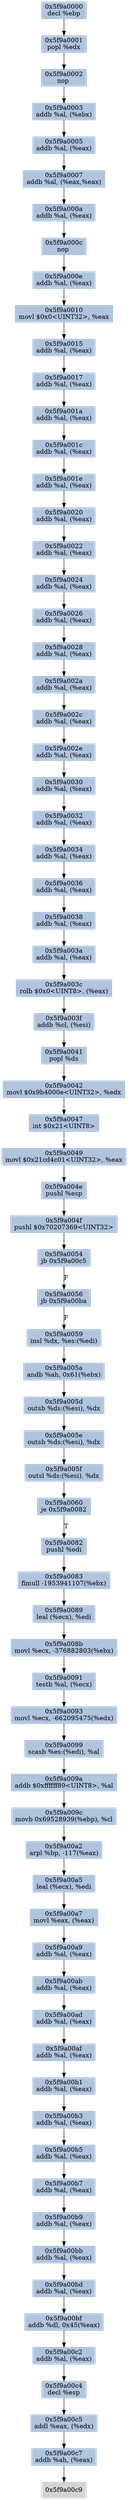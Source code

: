 digraph G {
node[shape=rectangle,style=filled,fillcolor=lightsteelblue,color=lightsteelblue]
bgcolor="transparent"
a0x5f9a0000decl_ebp[label="0x5f9a0000\ndecl %ebp"];
a0x5f9a0001popl_edx[label="0x5f9a0001\npopl %edx"];
a0x5f9a0002nop_[label="0x5f9a0002\nnop "];
a0x5f9a0003addb_al_ebx_[label="0x5f9a0003\naddb %al, (%ebx)"];
a0x5f9a0005addb_al_eax_[label="0x5f9a0005\naddb %al, (%eax)"];
a0x5f9a0007addb_al_eaxeax_[label="0x5f9a0007\naddb %al, (%eax,%eax)"];
a0x5f9a000aaddb_al_eax_[label="0x5f9a000a\naddb %al, (%eax)"];
a0x5f9a000cnop_[label="0x5f9a000c\nnop "];
a0x5f9a000eaddb_al_eax_[label="0x5f9a000e\naddb %al, (%eax)"];
a0x5f9a0010movl_0x0UINT32_eax[label="0x5f9a0010\nmovl $0x0<UINT32>, %eax"];
a0x5f9a0015addb_al_eax_[label="0x5f9a0015\naddb %al, (%eax)"];
a0x5f9a0017addb_al_eax_[label="0x5f9a0017\naddb %al, (%eax)"];
a0x5f9a001aaddb_al_eax_[label="0x5f9a001a\naddb %al, (%eax)"];
a0x5f9a001caddb_al_eax_[label="0x5f9a001c\naddb %al, (%eax)"];
a0x5f9a001eaddb_al_eax_[label="0x5f9a001e\naddb %al, (%eax)"];
a0x5f9a0020addb_al_eax_[label="0x5f9a0020\naddb %al, (%eax)"];
a0x5f9a0022addb_al_eax_[label="0x5f9a0022\naddb %al, (%eax)"];
a0x5f9a0024addb_al_eax_[label="0x5f9a0024\naddb %al, (%eax)"];
a0x5f9a0026addb_al_eax_[label="0x5f9a0026\naddb %al, (%eax)"];
a0x5f9a0028addb_al_eax_[label="0x5f9a0028\naddb %al, (%eax)"];
a0x5f9a002aaddb_al_eax_[label="0x5f9a002a\naddb %al, (%eax)"];
a0x5f9a002caddb_al_eax_[label="0x5f9a002c\naddb %al, (%eax)"];
a0x5f9a002eaddb_al_eax_[label="0x5f9a002e\naddb %al, (%eax)"];
a0x5f9a0030addb_al_eax_[label="0x5f9a0030\naddb %al, (%eax)"];
a0x5f9a0032addb_al_eax_[label="0x5f9a0032\naddb %al, (%eax)"];
a0x5f9a0034addb_al_eax_[label="0x5f9a0034\naddb %al, (%eax)"];
a0x5f9a0036addb_al_eax_[label="0x5f9a0036\naddb %al, (%eax)"];
a0x5f9a0038addb_al_eax_[label="0x5f9a0038\naddb %al, (%eax)"];
a0x5f9a003aaddb_al_eax_[label="0x5f9a003a\naddb %al, (%eax)"];
a0x5f9a003crolb_0x0UINT8_eax_[label="0x5f9a003c\nrolb $0x0<UINT8>, (%eax)"];
a0x5f9a003faddb_cl_esi_[label="0x5f9a003f\naddb %cl, (%esi)"];
a0x5f9a0041popl_ds[label="0x5f9a0041\npopl %ds"];
a0x5f9a0042movl_0x9b4000eUINT32_edx[label="0x5f9a0042\nmovl $0x9b4000e<UINT32>, %edx"];
a0x5f9a0047int_0x21UINT8[label="0x5f9a0047\nint $0x21<UINT8>"];
a0x5f9a0049movl_0x21cd4c01UINT32_eax[label="0x5f9a0049\nmovl $0x21cd4c01<UINT32>, %eax"];
a0x5f9a004epushl_esp[label="0x5f9a004e\npushl %esp"];
a0x5f9a004fpushl_0x70207369UINT32[label="0x5f9a004f\npushl $0x70207369<UINT32>"];
a0x5f9a0054jb_0x5f9a00c5[label="0x5f9a0054\njb 0x5f9a00c5"];
a0x5f9a0056jb_0x5f9a00ba[label="0x5f9a0056\njb 0x5f9a00ba"];
a0x5f9a0059insl_dx_es_edi_[label="0x5f9a0059\ninsl %dx, %es:(%edi)"];
a0x5f9a005aandb_ah_0x61ebx_[label="0x5f9a005a\nandb %ah, 0x61(%ebx)"];
a0x5f9a005doutsb_ds_esi__dx[label="0x5f9a005d\noutsb %ds:(%esi), %dx"];
a0x5f9a005eoutsb_ds_esi__dx[label="0x5f9a005e\noutsb %ds:(%esi), %dx"];
a0x5f9a005foutsl_ds_esi__dx[label="0x5f9a005f\noutsl %ds:(%esi), %dx"];
a0x5f9a0060je_0x5f9a0082[label="0x5f9a0060\nje 0x5f9a0082"];
a0x5f9a0082pushl_edi[label="0x5f9a0082\npushl %edi"];
a0x5f9a0083fimull__1953941107ebx_[label="0x5f9a0083\nfimull -1953941107(%ebx)"];
a0x5f9a0089leal_ecx__edi[label="0x5f9a0089\nleal (%ecx), %edi"];
a0x5f9a008bmovl_ecx__376882803ebx_[label="0x5f9a008b\nmovl %ecx, -376882803(%ebx)"];
a0x5f9a0091testb_al_ecx_[label="0x5f9a0091\ntestb %al, (%ecx)"];
a0x5f9a0093movl_ecx__662095475edx_[label="0x5f9a0093\nmovl %ecx, -662095475(%edx)"];
a0x5f9a0099scasb_es_edi__al[label="0x5f9a0099\nscasb %es:(%edi), %al"];
a0x5f9a009aaddb_0xffffff89UINT8_al[label="0x5f9a009a\naddb $0xffffff89<UINT8>, %al"];
a0x5f9a009cmovb_0x69528939ebp__cl[label="0x5f9a009c\nmovb 0x69528939(%ebp), %cl"];
a0x5f9a00a2arpl_bp__117eax_[label="0x5f9a00a2\narpl %bp, -117(%eax)"];
a0x5f9a00a5leal_ecx__edi[label="0x5f9a00a5\nleal (%ecx), %edi"];
a0x5f9a00a7movl_eax_eax_[label="0x5f9a00a7\nmovl %eax, (%eax)"];
a0x5f9a00a9addb_al_eax_[label="0x5f9a00a9\naddb %al, (%eax)"];
a0x5f9a00abaddb_al_eax_[label="0x5f9a00ab\naddb %al, (%eax)"];
a0x5f9a00adaddb_al_eax_[label="0x5f9a00ad\naddb %al, (%eax)"];
a0x5f9a00afaddb_al_eax_[label="0x5f9a00af\naddb %al, (%eax)"];
a0x5f9a00b1addb_al_eax_[label="0x5f9a00b1\naddb %al, (%eax)"];
a0x5f9a00b3addb_al_eax_[label="0x5f9a00b3\naddb %al, (%eax)"];
a0x5f9a00b5addb_al_eax_[label="0x5f9a00b5\naddb %al, (%eax)"];
a0x5f9a00b7addb_al_eax_[label="0x5f9a00b7\naddb %al, (%eax)"];
a0x5f9a00b9addb_al_eax_[label="0x5f9a00b9\naddb %al, (%eax)"];
a0x5f9a00bbaddb_al_eax_[label="0x5f9a00bb\naddb %al, (%eax)"];
a0x5f9a00bdaddb_al_eax_[label="0x5f9a00bd\naddb %al, (%eax)"];
a0x5f9a00bfaddb_dl_0x45eax_[label="0x5f9a00bf\naddb %dl, 0x45(%eax)"];
a0x5f9a00c2addb_al_eax_[label="0x5f9a00c2\naddb %al, (%eax)"];
a0x5f9a00c4decl_esp[label="0x5f9a00c4\ndecl %esp"];
a0x5f9a00c5addl_eax_edx_[label="0x5f9a00c5\naddl %eax, (%edx)"];
a0x5f9a00c7addb_ah_eax_[label="0x5f9a00c7\naddb %ah, (%eax)"];
a0x5f9a00c9[label="0x5f9a00c9",color="lightgrey",fillcolor="lightgrey"];
a0x5f9a0000decl_ebp -> a0x5f9a0001popl_edx [color="#000000"];
a0x5f9a0001popl_edx -> a0x5f9a0002nop_ [color="#000000"];
a0x5f9a0002nop_ -> a0x5f9a0003addb_al_ebx_ [color="#000000"];
a0x5f9a0003addb_al_ebx_ -> a0x5f9a0005addb_al_eax_ [color="#000000"];
a0x5f9a0005addb_al_eax_ -> a0x5f9a0007addb_al_eaxeax_ [color="#000000"];
a0x5f9a0007addb_al_eaxeax_ -> a0x5f9a000aaddb_al_eax_ [color="#000000"];
a0x5f9a000aaddb_al_eax_ -> a0x5f9a000cnop_ [color="#000000"];
a0x5f9a000cnop_ -> a0x5f9a000eaddb_al_eax_ [color="#000000"];
a0x5f9a000eaddb_al_eax_ -> a0x5f9a0010movl_0x0UINT32_eax [color="#000000"];
a0x5f9a0010movl_0x0UINT32_eax -> a0x5f9a0015addb_al_eax_ [color="#000000"];
a0x5f9a0015addb_al_eax_ -> a0x5f9a0017addb_al_eax_ [color="#000000"];
a0x5f9a0017addb_al_eax_ -> a0x5f9a001aaddb_al_eax_ [color="#000000"];
a0x5f9a001aaddb_al_eax_ -> a0x5f9a001caddb_al_eax_ [color="#000000"];
a0x5f9a001caddb_al_eax_ -> a0x5f9a001eaddb_al_eax_ [color="#000000"];
a0x5f9a001eaddb_al_eax_ -> a0x5f9a0020addb_al_eax_ [color="#000000"];
a0x5f9a0020addb_al_eax_ -> a0x5f9a0022addb_al_eax_ [color="#000000"];
a0x5f9a0022addb_al_eax_ -> a0x5f9a0024addb_al_eax_ [color="#000000"];
a0x5f9a0024addb_al_eax_ -> a0x5f9a0026addb_al_eax_ [color="#000000"];
a0x5f9a0026addb_al_eax_ -> a0x5f9a0028addb_al_eax_ [color="#000000"];
a0x5f9a0028addb_al_eax_ -> a0x5f9a002aaddb_al_eax_ [color="#000000"];
a0x5f9a002aaddb_al_eax_ -> a0x5f9a002caddb_al_eax_ [color="#000000"];
a0x5f9a002caddb_al_eax_ -> a0x5f9a002eaddb_al_eax_ [color="#000000"];
a0x5f9a002eaddb_al_eax_ -> a0x5f9a0030addb_al_eax_ [color="#000000"];
a0x5f9a0030addb_al_eax_ -> a0x5f9a0032addb_al_eax_ [color="#000000"];
a0x5f9a0032addb_al_eax_ -> a0x5f9a0034addb_al_eax_ [color="#000000"];
a0x5f9a0034addb_al_eax_ -> a0x5f9a0036addb_al_eax_ [color="#000000"];
a0x5f9a0036addb_al_eax_ -> a0x5f9a0038addb_al_eax_ [color="#000000"];
a0x5f9a0038addb_al_eax_ -> a0x5f9a003aaddb_al_eax_ [color="#000000"];
a0x5f9a003aaddb_al_eax_ -> a0x5f9a003crolb_0x0UINT8_eax_ [color="#000000"];
a0x5f9a003crolb_0x0UINT8_eax_ -> a0x5f9a003faddb_cl_esi_ [color="#000000"];
a0x5f9a003faddb_cl_esi_ -> a0x5f9a0041popl_ds [color="#000000"];
a0x5f9a0041popl_ds -> a0x5f9a0042movl_0x9b4000eUINT32_edx [color="#000000"];
a0x5f9a0042movl_0x9b4000eUINT32_edx -> a0x5f9a0047int_0x21UINT8 [color="#000000"];
a0x5f9a0047int_0x21UINT8 -> a0x5f9a0049movl_0x21cd4c01UINT32_eax [color="#000000"];
a0x5f9a0049movl_0x21cd4c01UINT32_eax -> a0x5f9a004epushl_esp [color="#000000"];
a0x5f9a004epushl_esp -> a0x5f9a004fpushl_0x70207369UINT32 [color="#000000"];
a0x5f9a004fpushl_0x70207369UINT32 -> a0x5f9a0054jb_0x5f9a00c5 [color="#000000"];
a0x5f9a0054jb_0x5f9a00c5 -> a0x5f9a0056jb_0x5f9a00ba [color="#000000",label="F"];
a0x5f9a0056jb_0x5f9a00ba -> a0x5f9a0059insl_dx_es_edi_ [color="#000000",label="F"];
a0x5f9a0059insl_dx_es_edi_ -> a0x5f9a005aandb_ah_0x61ebx_ [color="#000000"];
a0x5f9a005aandb_ah_0x61ebx_ -> a0x5f9a005doutsb_ds_esi__dx [color="#000000"];
a0x5f9a005doutsb_ds_esi__dx -> a0x5f9a005eoutsb_ds_esi__dx [color="#000000"];
a0x5f9a005eoutsb_ds_esi__dx -> a0x5f9a005foutsl_ds_esi__dx [color="#000000"];
a0x5f9a005foutsl_ds_esi__dx -> a0x5f9a0060je_0x5f9a0082 [color="#000000"];
a0x5f9a0060je_0x5f9a0082 -> a0x5f9a0082pushl_edi [color="#000000",label="T"];
a0x5f9a0082pushl_edi -> a0x5f9a0083fimull__1953941107ebx_ [color="#000000"];
a0x5f9a0083fimull__1953941107ebx_ -> a0x5f9a0089leal_ecx__edi [color="#000000"];
a0x5f9a0089leal_ecx__edi -> a0x5f9a008bmovl_ecx__376882803ebx_ [color="#000000"];
a0x5f9a008bmovl_ecx__376882803ebx_ -> a0x5f9a0091testb_al_ecx_ [color="#000000"];
a0x5f9a0091testb_al_ecx_ -> a0x5f9a0093movl_ecx__662095475edx_ [color="#000000"];
a0x5f9a0093movl_ecx__662095475edx_ -> a0x5f9a0099scasb_es_edi__al [color="#000000"];
a0x5f9a0099scasb_es_edi__al -> a0x5f9a009aaddb_0xffffff89UINT8_al [color="#000000"];
a0x5f9a009aaddb_0xffffff89UINT8_al -> a0x5f9a009cmovb_0x69528939ebp__cl [color="#000000"];
a0x5f9a009cmovb_0x69528939ebp__cl -> a0x5f9a00a2arpl_bp__117eax_ [color="#000000"];
a0x5f9a00a2arpl_bp__117eax_ -> a0x5f9a00a5leal_ecx__edi [color="#000000"];
a0x5f9a00a5leal_ecx__edi -> a0x5f9a00a7movl_eax_eax_ [color="#000000"];
a0x5f9a00a7movl_eax_eax_ -> a0x5f9a00a9addb_al_eax_ [color="#000000"];
a0x5f9a00a9addb_al_eax_ -> a0x5f9a00abaddb_al_eax_ [color="#000000"];
a0x5f9a00abaddb_al_eax_ -> a0x5f9a00adaddb_al_eax_ [color="#000000"];
a0x5f9a00adaddb_al_eax_ -> a0x5f9a00afaddb_al_eax_ [color="#000000"];
a0x5f9a00afaddb_al_eax_ -> a0x5f9a00b1addb_al_eax_ [color="#000000"];
a0x5f9a00b1addb_al_eax_ -> a0x5f9a00b3addb_al_eax_ [color="#000000"];
a0x5f9a00b3addb_al_eax_ -> a0x5f9a00b5addb_al_eax_ [color="#000000"];
a0x5f9a00b5addb_al_eax_ -> a0x5f9a00b7addb_al_eax_ [color="#000000"];
a0x5f9a00b7addb_al_eax_ -> a0x5f9a00b9addb_al_eax_ [color="#000000"];
a0x5f9a00b9addb_al_eax_ -> a0x5f9a00bbaddb_al_eax_ [color="#000000"];
a0x5f9a00bbaddb_al_eax_ -> a0x5f9a00bdaddb_al_eax_ [color="#000000"];
a0x5f9a00bdaddb_al_eax_ -> a0x5f9a00bfaddb_dl_0x45eax_ [color="#000000"];
a0x5f9a00bfaddb_dl_0x45eax_ -> a0x5f9a00c2addb_al_eax_ [color="#000000"];
a0x5f9a00c2addb_al_eax_ -> a0x5f9a00c4decl_esp [color="#000000"];
a0x5f9a00c4decl_esp -> a0x5f9a00c5addl_eax_edx_ [color="#000000"];
a0x5f9a00c5addl_eax_edx_ -> a0x5f9a00c7addb_ah_eax_ [color="#000000"];
a0x5f9a00c7addb_ah_eax_ -> a0x5f9a00c9 [color="#000000"];
}
